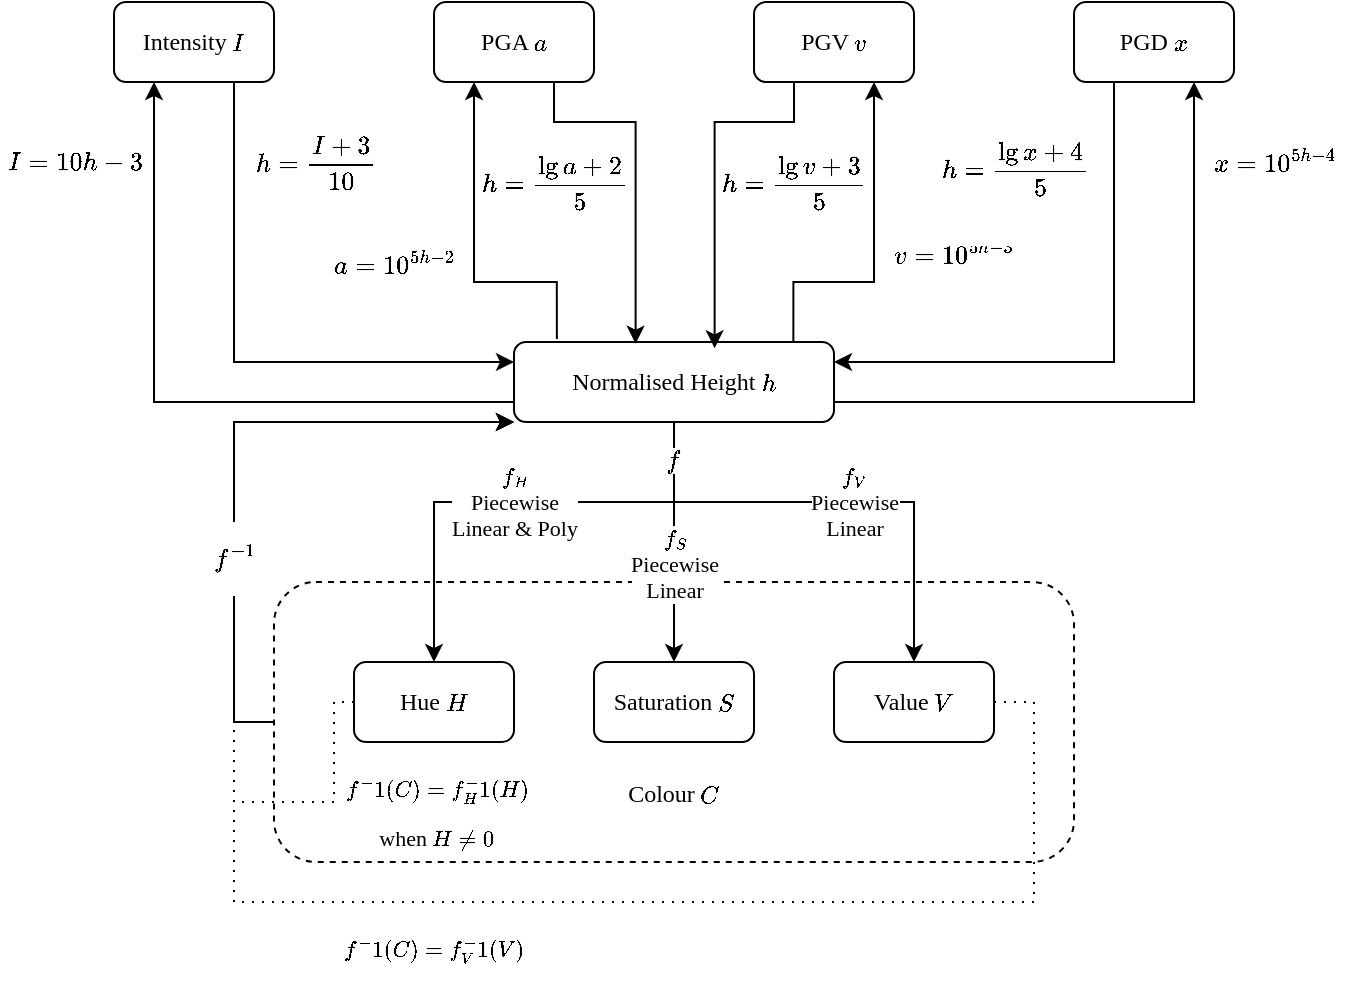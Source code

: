 <mxfile version="24.7.17">
  <diagram id="C5RBs43oDa-KdzZeNtuy" name="Page-1">
    <mxGraphModel dx="1185" dy="678" grid="1" gridSize="10" guides="1" tooltips="1" connect="1" arrows="1" fold="1" page="1" pageScale="1" pageWidth="827" pageHeight="1169" math="1" shadow="0">
      <root>
        <mxCell id="WIyWlLk6GJQsqaUBKTNV-0" />
        <mxCell id="WIyWlLk6GJQsqaUBKTNV-1" parent="WIyWlLk6GJQsqaUBKTNV-0" />
        <mxCell id="SwoTOEqU8fQwK2jxygsd-35" style="edgeStyle=orthogonalEdgeStyle;rounded=0;orthogonalLoop=1;jettySize=auto;html=1;exitX=0;exitY=0.5;exitDx=0;exitDy=0;entryX=0;entryY=1;entryDx=0;entryDy=0;" edge="1" parent="WIyWlLk6GJQsqaUBKTNV-1" source="WIyWlLk6GJQsqaUBKTNV-3" target="SwoTOEqU8fQwK2jxygsd-3">
          <mxGeometry relative="1" as="geometry">
            <Array as="points">
              <mxPoint x="180" y="400" />
              <mxPoint x="180" y="250" />
            </Array>
          </mxGeometry>
        </mxCell>
        <mxCell id="WIyWlLk6GJQsqaUBKTNV-3" value="&lt;div&gt;&lt;br&gt;&lt;/div&gt;&lt;div&gt;&lt;br&gt;&lt;/div&gt;&lt;div&gt;&lt;br&gt;&lt;/div&gt;&lt;div&gt;&lt;br&gt;&lt;/div&gt;&lt;div&gt;&lt;br&gt;&lt;/div&gt;Colour \(C\)" style="rounded=1;whiteSpace=wrap;html=1;fontSize=12;glass=0;strokeWidth=1;shadow=0;dashed=1;fontFamily=STIX;" parent="WIyWlLk6GJQsqaUBKTNV-1" vertex="1">
          <mxGeometry x="200" y="330" width="400" height="140" as="geometry" />
        </mxCell>
        <mxCell id="SwoTOEqU8fQwK2jxygsd-36" style="edgeStyle=orthogonalEdgeStyle;rounded=0;orthogonalLoop=1;jettySize=auto;html=1;exitX=0;exitY=0.5;exitDx=0;exitDy=0;entryX=0;entryY=1;entryDx=0;entryDy=0;shadow=0;dashed=1;dashPattern=1 4;" edge="1" parent="WIyWlLk6GJQsqaUBKTNV-1" source="SwoTOEqU8fQwK2jxygsd-0" target="SwoTOEqU8fQwK2jxygsd-3">
          <mxGeometry relative="1" as="geometry">
            <Array as="points">
              <mxPoint x="230" y="390" />
              <mxPoint x="230" y="440" />
              <mxPoint x="180" y="440" />
              <mxPoint x="180" y="250" />
            </Array>
          </mxGeometry>
        </mxCell>
        <mxCell id="SwoTOEqU8fQwK2jxygsd-42" value="$$f^-1(C) = f_H^-1(H)$$&lt;div&gt;when \(H \neq 0\)&lt;/div&gt;" style="edgeLabel;html=1;align=center;verticalAlign=middle;resizable=0;points=[];fontFamily=STIX;" vertex="1" connectable="0" parent="SwoTOEqU8fQwK2jxygsd-36">
          <mxGeometry x="-0.611" y="2" relative="1" as="geometry">
            <mxPoint x="76" y="-2" as="offset" />
          </mxGeometry>
        </mxCell>
        <mxCell id="SwoTOEqU8fQwK2jxygsd-0" value="Hue \(H\)" style="rounded=1;whiteSpace=wrap;html=1;fontSize=12;glass=0;strokeWidth=1;shadow=0;fontFamily=STIX;" vertex="1" parent="WIyWlLk6GJQsqaUBKTNV-1">
          <mxGeometry x="240" y="370" width="80" height="40" as="geometry" />
        </mxCell>
        <mxCell id="SwoTOEqU8fQwK2jxygsd-1" value="Saturation \(S\)" style="rounded=1;whiteSpace=wrap;html=1;fontSize=12;glass=0;strokeWidth=1;shadow=0;fontFamily=STIX;" vertex="1" parent="WIyWlLk6GJQsqaUBKTNV-1">
          <mxGeometry x="360" y="370" width="80" height="40" as="geometry" />
        </mxCell>
        <mxCell id="SwoTOEqU8fQwK2jxygsd-38" style="edgeStyle=orthogonalEdgeStyle;rounded=0;orthogonalLoop=1;jettySize=auto;html=1;exitX=1;exitY=0.5;exitDx=0;exitDy=0;entryX=0;entryY=1;entryDx=0;entryDy=0;dashed=1;dashPattern=1 4;fontFamily=Helvetica;" edge="1" parent="WIyWlLk6GJQsqaUBKTNV-1" source="SwoTOEqU8fQwK2jxygsd-2" target="SwoTOEqU8fQwK2jxygsd-3">
          <mxGeometry relative="1" as="geometry">
            <Array as="points">
              <mxPoint x="580" y="390" />
              <mxPoint x="580" y="490" />
              <mxPoint x="180" y="490" />
              <mxPoint x="180" y="250" />
            </Array>
          </mxGeometry>
        </mxCell>
        <mxCell id="SwoTOEqU8fQwK2jxygsd-39" value="$$f^{-1}$$" style="edgeLabel;html=1;align=center;verticalAlign=middle;resizable=0;points=[];" vertex="1" connectable="0" parent="SwoTOEqU8fQwK2jxygsd-38">
          <mxGeometry x="0.538" y="1" relative="1" as="geometry">
            <mxPoint x="1" as="offset" />
          </mxGeometry>
        </mxCell>
        <mxCell id="SwoTOEqU8fQwK2jxygsd-41" value="$$f^-1(C) = f_V^-1(V)$$&lt;div&gt;when \(H = 0\)&lt;/div&gt;" style="edgeLabel;html=1;align=center;verticalAlign=middle;resizable=0;points=[];fontFamily=STIX;" vertex="1" connectable="0" parent="SwoTOEqU8fQwK2jxygsd-38">
          <mxGeometry x="-0.278" y="2" relative="1" as="geometry">
            <mxPoint x="-95" y="28" as="offset" />
          </mxGeometry>
        </mxCell>
        <mxCell id="SwoTOEqU8fQwK2jxygsd-2" value="Value \(V\)" style="rounded=1;whiteSpace=wrap;html=1;fontSize=12;glass=0;strokeWidth=1;shadow=0;fontFamily=STIX;" vertex="1" parent="WIyWlLk6GJQsqaUBKTNV-1">
          <mxGeometry x="480" y="370" width="80" height="40" as="geometry" />
        </mxCell>
        <mxCell id="SwoTOEqU8fQwK2jxygsd-11" style="edgeStyle=orthogonalEdgeStyle;rounded=0;orthogonalLoop=1;jettySize=auto;html=1;exitX=0;exitY=0.75;exitDx=0;exitDy=0;entryX=0.25;entryY=1;entryDx=0;entryDy=0;" edge="1" parent="WIyWlLk6GJQsqaUBKTNV-1" source="SwoTOEqU8fQwK2jxygsd-3" target="SwoTOEqU8fQwK2jxygsd-4">
          <mxGeometry relative="1" as="geometry" />
        </mxCell>
        <mxCell id="SwoTOEqU8fQwK2jxygsd-12" value="$$I = 10h - 3$$" style="edgeLabel;html=1;align=center;verticalAlign=middle;resizable=0;points=[];" vertex="1" connectable="0" parent="SwoTOEqU8fQwK2jxygsd-11">
          <mxGeometry x="-0.111" y="2" relative="1" as="geometry">
            <mxPoint x="-69" y="-122" as="offset" />
          </mxGeometry>
        </mxCell>
        <mxCell id="SwoTOEqU8fQwK2jxygsd-15" style="edgeStyle=orthogonalEdgeStyle;rounded=0;orthogonalLoop=1;jettySize=auto;html=1;exitX=0.873;exitY=-0.007;exitDx=0;exitDy=0;entryX=0.75;entryY=1;entryDx=0;entryDy=0;exitPerimeter=0;" edge="1" parent="WIyWlLk6GJQsqaUBKTNV-1" source="SwoTOEqU8fQwK2jxygsd-3" target="SwoTOEqU8fQwK2jxygsd-6">
          <mxGeometry relative="1" as="geometry">
            <Array as="points">
              <mxPoint x="460" y="180" />
              <mxPoint x="500" y="180" />
            </Array>
          </mxGeometry>
        </mxCell>
        <mxCell id="SwoTOEqU8fQwK2jxygsd-31" value="&lt;span style=&quot;caret-color: rgba(0, 0, 0, 0); color: rgba(0, 0, 0, 0); font-family: monospace; font-size: 0px; text-align: start; background-color: rgb(251, 251, 251);&quot;&gt;%3CmxGraphModel%3E%3Croot%3E%3CmxCell%20id%3D%220%22%2F%3E%3CmxCell%20id%3D%221%22%20parent%3D%220%22%2F%3E%3CmxCell%20id%3D%222%22%20value%3D%22%24%24a%3D10%5E%7B5h-2%7D%24%24%22%20style%3D%22edgeLabel%3Bhtml%3D1%3Balign%3Dcenter%3BverticalAlign%3Dmiddle%3Bresizable%3D0%3Bpoints%3D%5B%5D%3B%22%20vertex%3D%221%22%20connectable%3D%220%22%20parent%3D%221%22%3E%3CmxGeometry%20x%3D%22220%22%20y%3D%22160.274%22%20as%3D%22geometry%22%2F%3E%3C%2FmxCell%3E%3C%2Froot%3E%3C%2FmxGraphModel%v&lt;/span&gt;" style="edgeLabel;html=1;align=center;verticalAlign=middle;resizable=0;points=[];" vertex="1" connectable="0" parent="SwoTOEqU8fQwK2jxygsd-15">
          <mxGeometry x="0.062" y="-1" relative="1" as="geometry">
            <mxPoint as="offset" />
          </mxGeometry>
        </mxCell>
        <mxCell id="SwoTOEqU8fQwK2jxygsd-32" value="$$v = 10^{5h-3}$$" style="edgeLabel;html=1;align=center;verticalAlign=middle;resizable=0;points=[];" vertex="1" connectable="0" parent="SwoTOEqU8fQwK2jxygsd-15">
          <mxGeometry x="-0.005" y="2" relative="1" as="geometry">
            <mxPoint x="42" as="offset" />
          </mxGeometry>
        </mxCell>
        <mxCell id="SwoTOEqU8fQwK2jxygsd-16" style="edgeStyle=orthogonalEdgeStyle;rounded=0;orthogonalLoop=1;jettySize=auto;html=1;exitX=0.134;exitY=-0.036;exitDx=0;exitDy=0;entryX=0.25;entryY=1;entryDx=0;entryDy=0;exitPerimeter=0;" edge="1" parent="WIyWlLk6GJQsqaUBKTNV-1" source="SwoTOEqU8fQwK2jxygsd-3" target="SwoTOEqU8fQwK2jxygsd-5">
          <mxGeometry relative="1" as="geometry">
            <Array as="points">
              <mxPoint x="341" y="180" />
              <mxPoint x="300" y="180" />
            </Array>
          </mxGeometry>
        </mxCell>
        <mxCell id="SwoTOEqU8fQwK2jxygsd-28" value="$$a=10^{5h-2}$$" style="edgeLabel;html=1;align=center;verticalAlign=middle;resizable=0;points=[];" vertex="1" connectable="0" parent="SwoTOEqU8fQwK2jxygsd-16">
          <mxGeometry x="0.29" y="3" relative="1" as="geometry">
            <mxPoint x="-37" y="30" as="offset" />
          </mxGeometry>
        </mxCell>
        <mxCell id="SwoTOEqU8fQwK2jxygsd-18" style="edgeStyle=orthogonalEdgeStyle;rounded=0;orthogonalLoop=1;jettySize=auto;html=1;exitX=1;exitY=0.75;exitDx=0;exitDy=0;entryX=0.75;entryY=1;entryDx=0;entryDy=0;" edge="1" parent="WIyWlLk6GJQsqaUBKTNV-1" source="SwoTOEqU8fQwK2jxygsd-3" target="SwoTOEqU8fQwK2jxygsd-7">
          <mxGeometry relative="1" as="geometry" />
        </mxCell>
        <mxCell id="SwoTOEqU8fQwK2jxygsd-34" value="$$x = 10^{5h - 4}$$" style="edgeLabel;html=1;align=center;verticalAlign=middle;resizable=0;points=[];" vertex="1" connectable="0" parent="SwoTOEqU8fQwK2jxygsd-18">
          <mxGeometry x="0.746" relative="1" as="geometry">
            <mxPoint x="40" y="-3" as="offset" />
          </mxGeometry>
        </mxCell>
        <mxCell id="SwoTOEqU8fQwK2jxygsd-20" style="edgeStyle=orthogonalEdgeStyle;rounded=0;orthogonalLoop=1;jettySize=auto;html=1;exitX=0.5;exitY=1;exitDx=0;exitDy=0;entryX=0.5;entryY=0;entryDx=0;entryDy=0;" edge="1" parent="WIyWlLk6GJQsqaUBKTNV-1" source="SwoTOEqU8fQwK2jxygsd-3" target="SwoTOEqU8fQwK2jxygsd-0">
          <mxGeometry relative="1" as="geometry">
            <Array as="points">
              <mxPoint x="400" y="290" />
              <mxPoint x="280" y="290" />
            </Array>
          </mxGeometry>
        </mxCell>
        <mxCell id="SwoTOEqU8fQwK2jxygsd-25" value="\(f_H\)&lt;div&gt;Piecewise&lt;/div&gt;&lt;div&gt;Linear &amp;amp; Poly&lt;/div&gt;" style="edgeLabel;html=1;align=center;verticalAlign=middle;resizable=0;points=[];fontFamily=STIX;" vertex="1" connectable="0" parent="SwoTOEqU8fQwK2jxygsd-20">
          <mxGeometry x="-0.207" relative="1" as="geometry">
            <mxPoint x="-25" as="offset" />
          </mxGeometry>
        </mxCell>
        <mxCell id="SwoTOEqU8fQwK2jxygsd-21" style="edgeStyle=orthogonalEdgeStyle;rounded=0;orthogonalLoop=1;jettySize=auto;html=1;exitX=0.5;exitY=1;exitDx=0;exitDy=0;entryX=0.5;entryY=0;entryDx=0;entryDy=0;" edge="1" parent="WIyWlLk6GJQsqaUBKTNV-1" source="SwoTOEqU8fQwK2jxygsd-3" target="SwoTOEqU8fQwK2jxygsd-2">
          <mxGeometry relative="1" as="geometry">
            <Array as="points">
              <mxPoint x="400" y="290" />
              <mxPoint x="520" y="290" />
            </Array>
          </mxGeometry>
        </mxCell>
        <mxCell id="SwoTOEqU8fQwK2jxygsd-26" value="\(f_V\)&lt;div&gt;Piecewise&lt;/div&gt;&lt;div&gt;Linear&lt;/div&gt;" style="edgeLabel;html=1;align=center;verticalAlign=middle;resizable=0;points=[];fontFamily=STIX;" vertex="1" connectable="0" parent="SwoTOEqU8fQwK2jxygsd-21">
          <mxGeometry x="-0.15" relative="1" as="geometry">
            <mxPoint x="28" as="offset" />
          </mxGeometry>
        </mxCell>
        <mxCell id="SwoTOEqU8fQwK2jxygsd-22" style="edgeStyle=orthogonalEdgeStyle;rounded=0;orthogonalLoop=1;jettySize=auto;html=1;exitX=0.5;exitY=1;exitDx=0;exitDy=0;entryX=0.5;entryY=0;entryDx=0;entryDy=0;" edge="1" parent="WIyWlLk6GJQsqaUBKTNV-1" source="SwoTOEqU8fQwK2jxygsd-3" target="SwoTOEqU8fQwK2jxygsd-1">
          <mxGeometry relative="1" as="geometry" />
        </mxCell>
        <mxCell id="SwoTOEqU8fQwK2jxygsd-24" value="\(f\)" style="edgeLabel;html=1;align=center;verticalAlign=middle;resizable=0;points=[];" vertex="1" connectable="0" parent="SwoTOEqU8fQwK2jxygsd-22">
          <mxGeometry x="-0.691" y="-1" relative="1" as="geometry">
            <mxPoint as="offset" />
          </mxGeometry>
        </mxCell>
        <mxCell id="SwoTOEqU8fQwK2jxygsd-27" value="\(f_S\)&lt;div&gt;Piecewise&lt;/div&gt;&lt;div&gt;Linear&lt;/div&gt;" style="edgeLabel;html=1;align=center;verticalAlign=middle;resizable=0;points=[];fontFamily=STIX;" vertex="1" connectable="0" parent="SwoTOEqU8fQwK2jxygsd-22">
          <mxGeometry x="0.071" relative="1" as="geometry">
            <mxPoint y="6" as="offset" />
          </mxGeometry>
        </mxCell>
        <mxCell id="SwoTOEqU8fQwK2jxygsd-3" value="Normalised Height \(h\)" style="rounded=1;whiteSpace=wrap;html=1;fontSize=12;glass=0;strokeWidth=1;shadow=0;fontFamily=STIX;" vertex="1" parent="WIyWlLk6GJQsqaUBKTNV-1">
          <mxGeometry x="320" y="210" width="160" height="40" as="geometry" />
        </mxCell>
        <mxCell id="SwoTOEqU8fQwK2jxygsd-9" style="edgeStyle=orthogonalEdgeStyle;rounded=0;orthogonalLoop=1;jettySize=auto;html=1;exitX=0.75;exitY=1;exitDx=0;exitDy=0;entryX=0;entryY=0.25;entryDx=0;entryDy=0;" edge="1" parent="WIyWlLk6GJQsqaUBKTNV-1" source="SwoTOEqU8fQwK2jxygsd-4" target="SwoTOEqU8fQwK2jxygsd-3">
          <mxGeometry relative="1" as="geometry" />
        </mxCell>
        <mxCell id="SwoTOEqU8fQwK2jxygsd-10" value="$$h=\frac{I+3}{10}$$" style="edgeLabel;html=1;align=center;verticalAlign=middle;resizable=0;points=[];" vertex="1" connectable="0" parent="SwoTOEqU8fQwK2jxygsd-9">
          <mxGeometry x="0.312" y="-1" relative="1" as="geometry">
            <mxPoint x="-3" y="-101" as="offset" />
          </mxGeometry>
        </mxCell>
        <mxCell id="SwoTOEqU8fQwK2jxygsd-4" value="Intensity \(I\)" style="rounded=1;whiteSpace=wrap;html=1;fontSize=12;glass=0;strokeWidth=1;shadow=0;fontFamily=STIX;" vertex="1" parent="WIyWlLk6GJQsqaUBKTNV-1">
          <mxGeometry x="120" y="40" width="80" height="40" as="geometry" />
        </mxCell>
        <mxCell id="SwoTOEqU8fQwK2jxygsd-5" value="PGA \(a\)" style="rounded=1;whiteSpace=wrap;html=1;fontSize=12;glass=0;strokeWidth=1;shadow=0;fontFamily=STIX;" vertex="1" parent="WIyWlLk6GJQsqaUBKTNV-1">
          <mxGeometry x="280" y="40" width="80" height="40" as="geometry" />
        </mxCell>
        <mxCell id="SwoTOEqU8fQwK2jxygsd-6" value="PGV \(v\)" style="rounded=1;whiteSpace=wrap;html=1;fontSize=12;glass=0;strokeWidth=1;shadow=0;fontFamily=STIX;" vertex="1" parent="WIyWlLk6GJQsqaUBKTNV-1">
          <mxGeometry x="440" y="40" width="80" height="40" as="geometry" />
        </mxCell>
        <mxCell id="SwoTOEqU8fQwK2jxygsd-17" style="edgeStyle=orthogonalEdgeStyle;rounded=0;orthogonalLoop=1;jettySize=auto;html=1;exitX=0.25;exitY=1;exitDx=0;exitDy=0;entryX=1;entryY=0.25;entryDx=0;entryDy=0;" edge="1" parent="WIyWlLk6GJQsqaUBKTNV-1" source="SwoTOEqU8fQwK2jxygsd-7" target="SwoTOEqU8fQwK2jxygsd-3">
          <mxGeometry relative="1" as="geometry" />
        </mxCell>
        <mxCell id="SwoTOEqU8fQwK2jxygsd-33" value="$$ h = \frac{\lg x + 4}{5}$$&lt;span style=&quot;caret-color: rgba(0, 0, 0, 0); color: rgba(0, 0, 0, 0); font-family: monospace; font-size: 0px; text-align: start; background-color: rgb(251, 251, 251);&quot;&gt;%\f3CmxGraphModel%3E%3Croot%3E%3CmxCell%20id%3D%220%22%2F%3E%3CmxCell%20id%3D%221%22%20parent%3D%220%22%2F%3E%3CmxCell%20id%3D%222%22%20value%3D%22%24%24a%3D10%5E%7B5h-2%7D%24%24%22%20style%3D%22edgeLabel%3Bhtml%3D1%3Balign%3Dcenter%3BverticalAlign%3Dmiddle%3Bresizable%3D0%3Bpoints%3D%5B%5D%3B%22%20vertex%3D%221%22%20connectable%3D%220%22%20parent%3D%221%22%3E%3CmxGeometry%20x%3D%22220%22%20y%3D%22160.274%22%20as%3D%22geometry%22%2F%3E%3C%2FmxCell%3E%3C%2Froot%3E%3C%2FmxGraphModel%3E&lt;/span&gt;" style="edgeLabel;html=1;align=center;verticalAlign=middle;resizable=0;points=[];" vertex="1" connectable="0" parent="SwoTOEqU8fQwK2jxygsd-17">
          <mxGeometry x="-0.712" relative="1" as="geometry">
            <mxPoint x="-50" y="9" as="offset" />
          </mxGeometry>
        </mxCell>
        <mxCell id="SwoTOEqU8fQwK2jxygsd-7" value="PGD \(x\)" style="rounded=1;whiteSpace=wrap;html=1;fontSize=12;glass=0;strokeWidth=1;shadow=0;fontFamily=STIX;" vertex="1" parent="WIyWlLk6GJQsqaUBKTNV-1">
          <mxGeometry x="600" y="40" width="80" height="40" as="geometry" />
        </mxCell>
        <mxCell id="SwoTOEqU8fQwK2jxygsd-13" style="edgeStyle=orthogonalEdgeStyle;rounded=0;orthogonalLoop=1;jettySize=auto;html=1;exitX=0.75;exitY=1;exitDx=0;exitDy=0;entryX=0.38;entryY=0.021;entryDx=0;entryDy=0;entryPerimeter=0;" edge="1" parent="WIyWlLk6GJQsqaUBKTNV-1" source="SwoTOEqU8fQwK2jxygsd-5" target="SwoTOEqU8fQwK2jxygsd-3">
          <mxGeometry relative="1" as="geometry">
            <Array as="points">
              <mxPoint x="340" y="100" />
              <mxPoint x="381" y="100" />
            </Array>
          </mxGeometry>
        </mxCell>
        <mxCell id="SwoTOEqU8fQwK2jxygsd-29" value="$$h=\frac{\lg a + 2}{5}$$" style="edgeLabel;html=1;align=center;verticalAlign=middle;resizable=0;points=[];" vertex="1" connectable="0" parent="SwoTOEqU8fQwK2jxygsd-13">
          <mxGeometry x="-0.206" y="-1" relative="1" as="geometry">
            <mxPoint x="-40" y="23" as="offset" />
          </mxGeometry>
        </mxCell>
        <mxCell id="SwoTOEqU8fQwK2jxygsd-14" style="edgeStyle=orthogonalEdgeStyle;rounded=0;orthogonalLoop=1;jettySize=auto;html=1;exitX=0.25;exitY=1;exitDx=0;exitDy=0;entryX=0.627;entryY=0.079;entryDx=0;entryDy=0;entryPerimeter=0;" edge="1" parent="WIyWlLk6GJQsqaUBKTNV-1" source="SwoTOEqU8fQwK2jxygsd-6" target="SwoTOEqU8fQwK2jxygsd-3">
          <mxGeometry relative="1" as="geometry">
            <Array as="points">
              <mxPoint x="460" y="100" />
              <mxPoint x="420" y="100" />
            </Array>
          </mxGeometry>
        </mxCell>
        <mxCell id="SwoTOEqU8fQwK2jxygsd-30" value="$$h=\frac{\lg v + 3}{5}$$" style="edgeLabel;html=1;align=center;verticalAlign=middle;resizable=0;points=[];" vertex="1" connectable="0" parent="SwoTOEqU8fQwK2jxygsd-14">
          <mxGeometry x="-0.501" y="1" relative="1" as="geometry">
            <mxPoint x="23" y="29" as="offset" />
          </mxGeometry>
        </mxCell>
      </root>
    </mxGraphModel>
  </diagram>
</mxfile>
